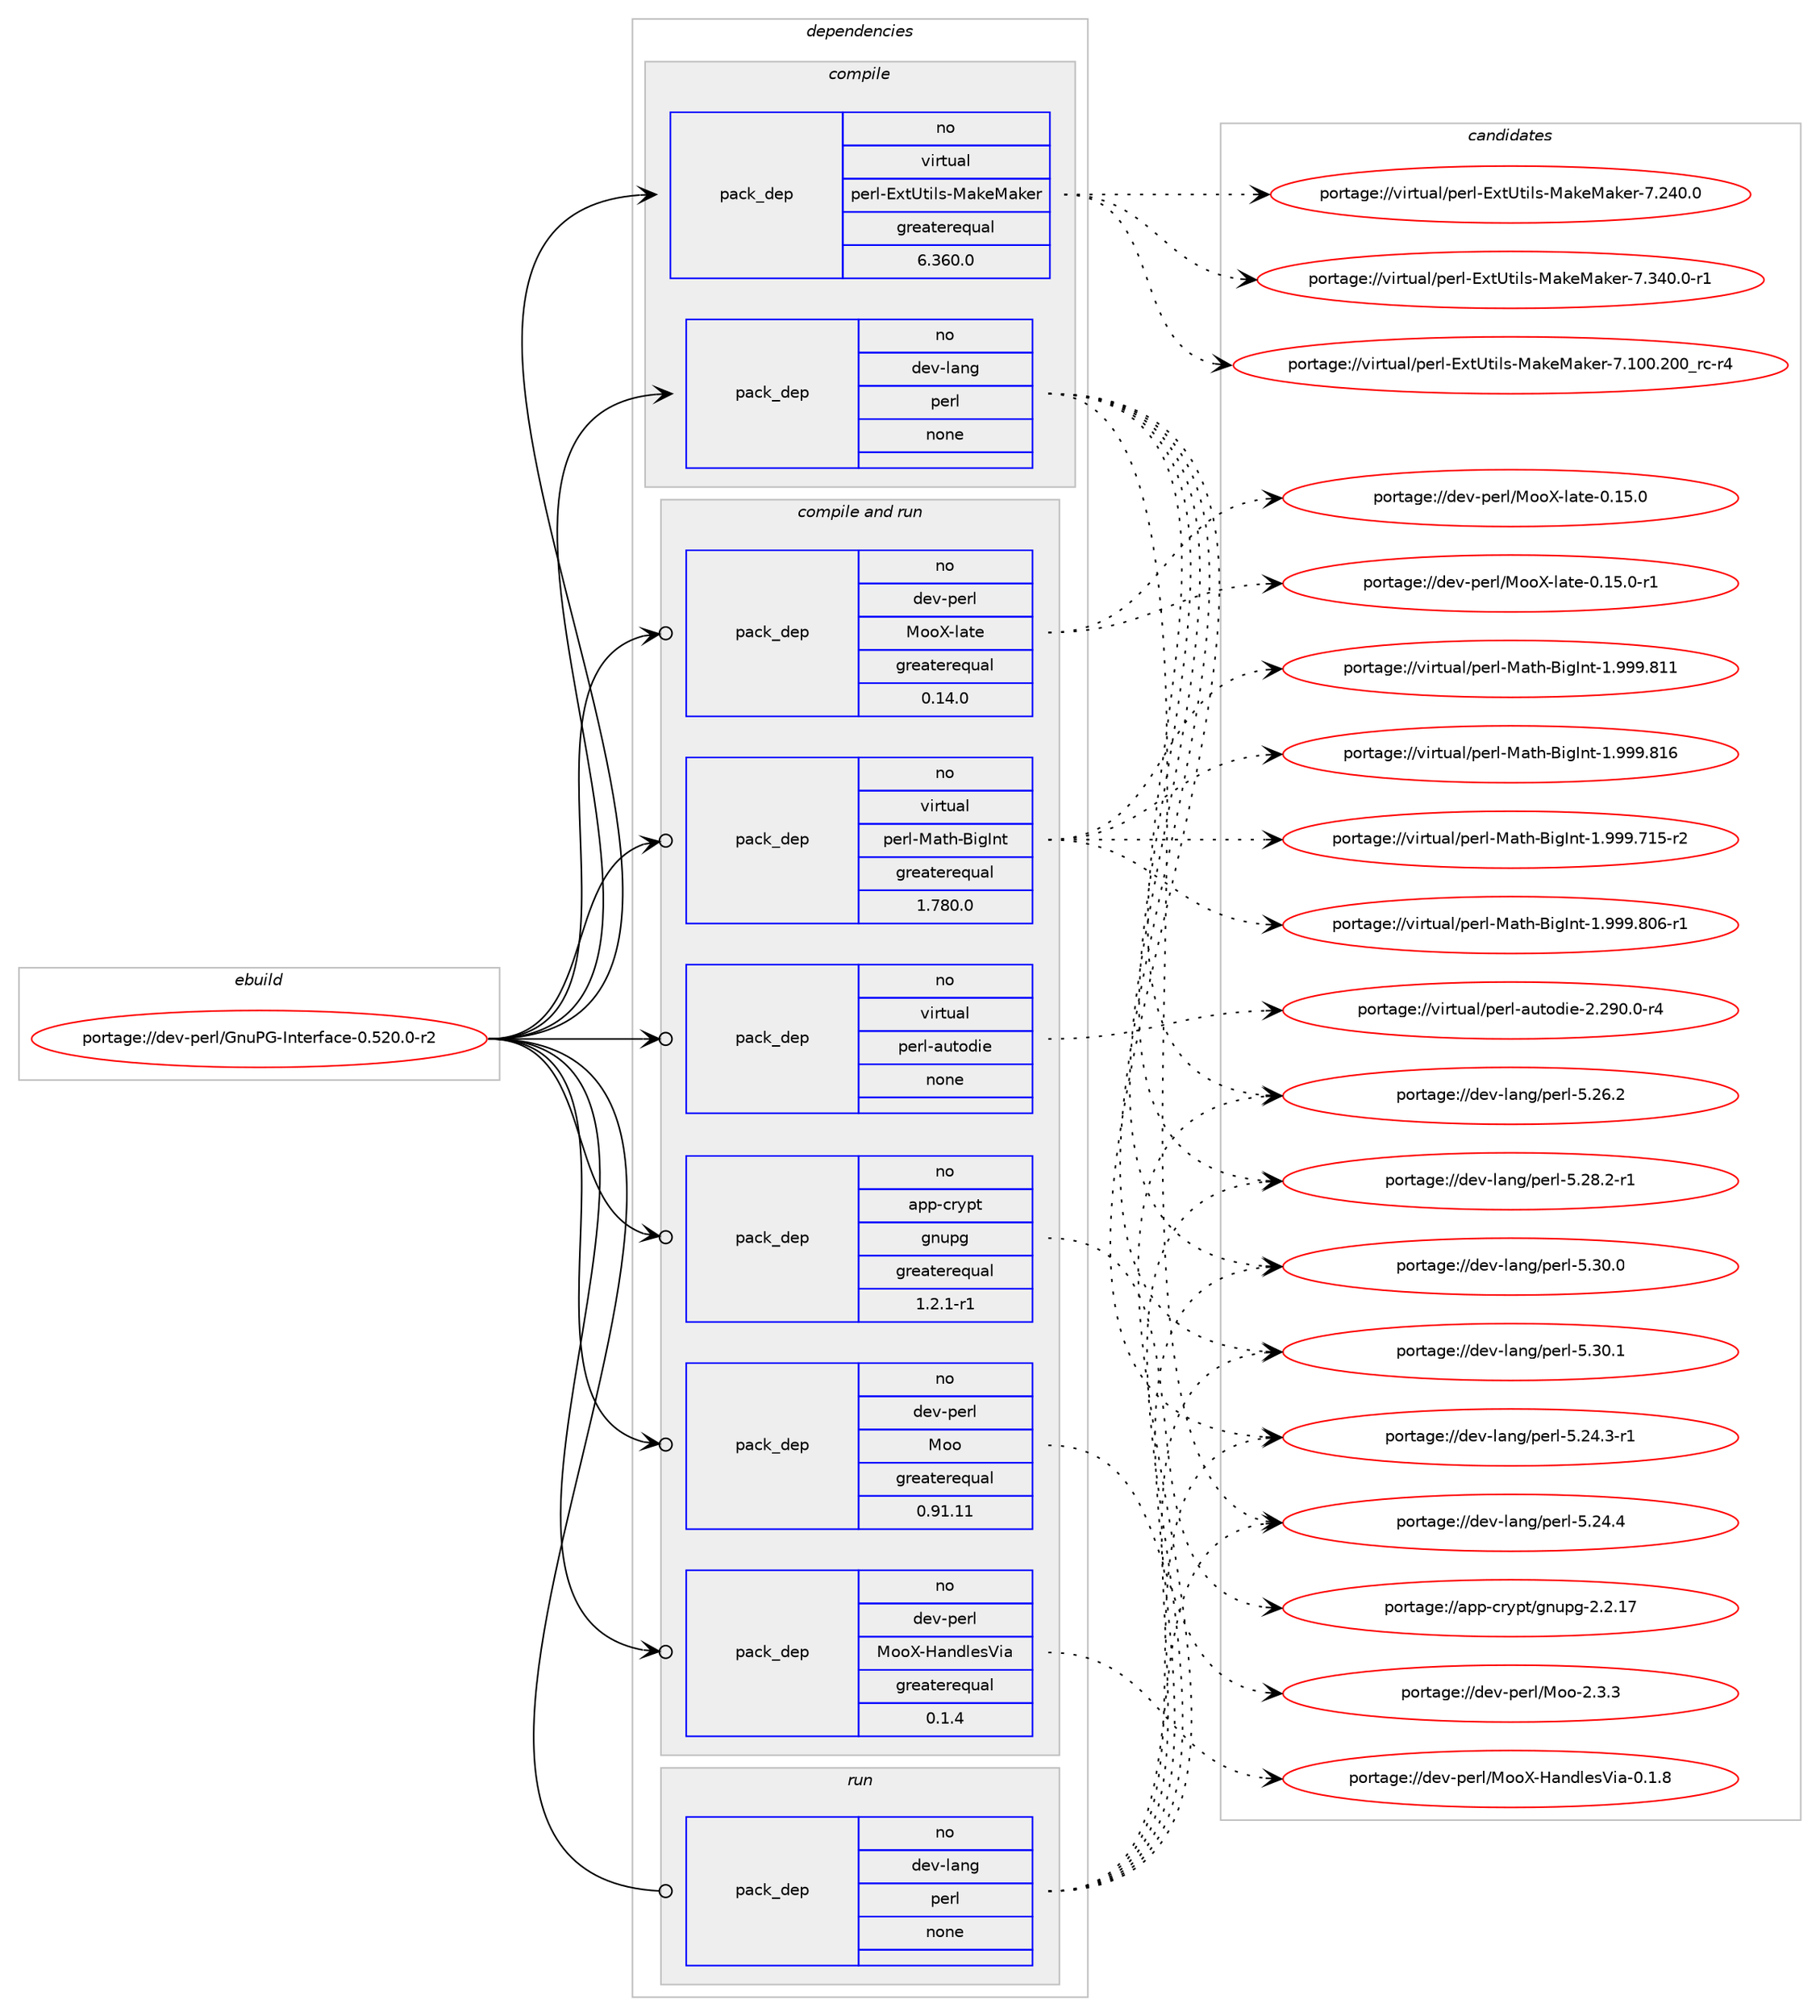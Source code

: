 digraph prolog {

# *************
# Graph options
# *************

newrank=true;
concentrate=true;
compound=true;
graph [rankdir=LR,fontname=Helvetica,fontsize=10,ranksep=1.5];#, ranksep=2.5, nodesep=0.2];
edge  [arrowhead=vee];
node  [fontname=Helvetica,fontsize=10];

# **********
# The ebuild
# **********

subgraph cluster_leftcol {
color=gray;
rank=same;
label=<<i>ebuild</i>>;
id [label="portage://dev-perl/GnuPG-Interface-0.520.0-r2", color=red, width=4, href="../dev-perl/GnuPG-Interface-0.520.0-r2.svg"];
}

# ****************
# The dependencies
# ****************

subgraph cluster_midcol {
color=gray;
label=<<i>dependencies</i>>;
subgraph cluster_compile {
fillcolor="#eeeeee";
style=filled;
label=<<i>compile</i>>;
subgraph pack87349 {
dependency113530 [label=<<TABLE BORDER="0" CELLBORDER="1" CELLSPACING="0" CELLPADDING="4" WIDTH="220"><TR><TD ROWSPAN="6" CELLPADDING="30">pack_dep</TD></TR><TR><TD WIDTH="110">no</TD></TR><TR><TD>dev-lang</TD></TR><TR><TD>perl</TD></TR><TR><TD>none</TD></TR><TR><TD></TD></TR></TABLE>>, shape=none, color=blue];
}
id:e -> dependency113530:w [weight=20,style="solid",arrowhead="vee"];
subgraph pack87350 {
dependency113531 [label=<<TABLE BORDER="0" CELLBORDER="1" CELLSPACING="0" CELLPADDING="4" WIDTH="220"><TR><TD ROWSPAN="6" CELLPADDING="30">pack_dep</TD></TR><TR><TD WIDTH="110">no</TD></TR><TR><TD>virtual</TD></TR><TR><TD>perl-ExtUtils-MakeMaker</TD></TR><TR><TD>greaterequal</TD></TR><TR><TD>6.360.0</TD></TR></TABLE>>, shape=none, color=blue];
}
id:e -> dependency113531:w [weight=20,style="solid",arrowhead="vee"];
}
subgraph cluster_compileandrun {
fillcolor="#eeeeee";
style=filled;
label=<<i>compile and run</i>>;
subgraph pack87351 {
dependency113532 [label=<<TABLE BORDER="0" CELLBORDER="1" CELLSPACING="0" CELLPADDING="4" WIDTH="220"><TR><TD ROWSPAN="6" CELLPADDING="30">pack_dep</TD></TR><TR><TD WIDTH="110">no</TD></TR><TR><TD>app-crypt</TD></TR><TR><TD>gnupg</TD></TR><TR><TD>greaterequal</TD></TR><TR><TD>1.2.1-r1</TD></TR></TABLE>>, shape=none, color=blue];
}
id:e -> dependency113532:w [weight=20,style="solid",arrowhead="odotvee"];
subgraph pack87352 {
dependency113533 [label=<<TABLE BORDER="0" CELLBORDER="1" CELLSPACING="0" CELLPADDING="4" WIDTH="220"><TR><TD ROWSPAN="6" CELLPADDING="30">pack_dep</TD></TR><TR><TD WIDTH="110">no</TD></TR><TR><TD>dev-perl</TD></TR><TR><TD>Moo</TD></TR><TR><TD>greaterequal</TD></TR><TR><TD>0.91.11</TD></TR></TABLE>>, shape=none, color=blue];
}
id:e -> dependency113533:w [weight=20,style="solid",arrowhead="odotvee"];
subgraph pack87353 {
dependency113534 [label=<<TABLE BORDER="0" CELLBORDER="1" CELLSPACING="0" CELLPADDING="4" WIDTH="220"><TR><TD ROWSPAN="6" CELLPADDING="30">pack_dep</TD></TR><TR><TD WIDTH="110">no</TD></TR><TR><TD>dev-perl</TD></TR><TR><TD>MooX-HandlesVia</TD></TR><TR><TD>greaterequal</TD></TR><TR><TD>0.1.4</TD></TR></TABLE>>, shape=none, color=blue];
}
id:e -> dependency113534:w [weight=20,style="solid",arrowhead="odotvee"];
subgraph pack87354 {
dependency113535 [label=<<TABLE BORDER="0" CELLBORDER="1" CELLSPACING="0" CELLPADDING="4" WIDTH="220"><TR><TD ROWSPAN="6" CELLPADDING="30">pack_dep</TD></TR><TR><TD WIDTH="110">no</TD></TR><TR><TD>dev-perl</TD></TR><TR><TD>MooX-late</TD></TR><TR><TD>greaterequal</TD></TR><TR><TD>0.14.0</TD></TR></TABLE>>, shape=none, color=blue];
}
id:e -> dependency113535:w [weight=20,style="solid",arrowhead="odotvee"];
subgraph pack87355 {
dependency113536 [label=<<TABLE BORDER="0" CELLBORDER="1" CELLSPACING="0" CELLPADDING="4" WIDTH="220"><TR><TD ROWSPAN="6" CELLPADDING="30">pack_dep</TD></TR><TR><TD WIDTH="110">no</TD></TR><TR><TD>virtual</TD></TR><TR><TD>perl-Math-BigInt</TD></TR><TR><TD>greaterequal</TD></TR><TR><TD>1.780.0</TD></TR></TABLE>>, shape=none, color=blue];
}
id:e -> dependency113536:w [weight=20,style="solid",arrowhead="odotvee"];
subgraph pack87356 {
dependency113537 [label=<<TABLE BORDER="0" CELLBORDER="1" CELLSPACING="0" CELLPADDING="4" WIDTH="220"><TR><TD ROWSPAN="6" CELLPADDING="30">pack_dep</TD></TR><TR><TD WIDTH="110">no</TD></TR><TR><TD>virtual</TD></TR><TR><TD>perl-autodie</TD></TR><TR><TD>none</TD></TR><TR><TD></TD></TR></TABLE>>, shape=none, color=blue];
}
id:e -> dependency113537:w [weight=20,style="solid",arrowhead="odotvee"];
}
subgraph cluster_run {
fillcolor="#eeeeee";
style=filled;
label=<<i>run</i>>;
subgraph pack87357 {
dependency113538 [label=<<TABLE BORDER="0" CELLBORDER="1" CELLSPACING="0" CELLPADDING="4" WIDTH="220"><TR><TD ROWSPAN="6" CELLPADDING="30">pack_dep</TD></TR><TR><TD WIDTH="110">no</TD></TR><TR><TD>dev-lang</TD></TR><TR><TD>perl</TD></TR><TR><TD>none</TD></TR><TR><TD></TD></TR></TABLE>>, shape=none, color=blue];
}
id:e -> dependency113538:w [weight=20,style="solid",arrowhead="odot"];
}
}

# **************
# The candidates
# **************

subgraph cluster_choices {
rank=same;
color=gray;
label=<<i>candidates</i>>;

subgraph choice87349 {
color=black;
nodesep=1;
choiceportage100101118451089711010347112101114108455346505246514511449 [label="portage://dev-lang/perl-5.24.3-r1", color=red, width=4,href="../dev-lang/perl-5.24.3-r1.svg"];
choiceportage10010111845108971101034711210111410845534650524652 [label="portage://dev-lang/perl-5.24.4", color=red, width=4,href="../dev-lang/perl-5.24.4.svg"];
choiceportage10010111845108971101034711210111410845534650544650 [label="portage://dev-lang/perl-5.26.2", color=red, width=4,href="../dev-lang/perl-5.26.2.svg"];
choiceportage100101118451089711010347112101114108455346505646504511449 [label="portage://dev-lang/perl-5.28.2-r1", color=red, width=4,href="../dev-lang/perl-5.28.2-r1.svg"];
choiceportage10010111845108971101034711210111410845534651484648 [label="portage://dev-lang/perl-5.30.0", color=red, width=4,href="../dev-lang/perl-5.30.0.svg"];
choiceportage10010111845108971101034711210111410845534651484649 [label="portage://dev-lang/perl-5.30.1", color=red, width=4,href="../dev-lang/perl-5.30.1.svg"];
dependency113530:e -> choiceportage100101118451089711010347112101114108455346505246514511449:w [style=dotted,weight="100"];
dependency113530:e -> choiceportage10010111845108971101034711210111410845534650524652:w [style=dotted,weight="100"];
dependency113530:e -> choiceportage10010111845108971101034711210111410845534650544650:w [style=dotted,weight="100"];
dependency113530:e -> choiceportage100101118451089711010347112101114108455346505646504511449:w [style=dotted,weight="100"];
dependency113530:e -> choiceportage10010111845108971101034711210111410845534651484648:w [style=dotted,weight="100"];
dependency113530:e -> choiceportage10010111845108971101034711210111410845534651484649:w [style=dotted,weight="100"];
}
subgraph choice87350 {
color=black;
nodesep=1;
choiceportage118105114116117971084711210111410845691201168511610510811545779710710177971071011144555464948484650484895114994511452 [label="portage://virtual/perl-ExtUtils-MakeMaker-7.100.200_rc-r4", color=red, width=4,href="../virtual/perl-ExtUtils-MakeMaker-7.100.200_rc-r4.svg"];
choiceportage118105114116117971084711210111410845691201168511610510811545779710710177971071011144555465052484648 [label="portage://virtual/perl-ExtUtils-MakeMaker-7.240.0", color=red, width=4,href="../virtual/perl-ExtUtils-MakeMaker-7.240.0.svg"];
choiceportage1181051141161179710847112101114108456912011685116105108115457797107101779710710111445554651524846484511449 [label="portage://virtual/perl-ExtUtils-MakeMaker-7.340.0-r1", color=red, width=4,href="../virtual/perl-ExtUtils-MakeMaker-7.340.0-r1.svg"];
dependency113531:e -> choiceportage118105114116117971084711210111410845691201168511610510811545779710710177971071011144555464948484650484895114994511452:w [style=dotted,weight="100"];
dependency113531:e -> choiceportage118105114116117971084711210111410845691201168511610510811545779710710177971071011144555465052484648:w [style=dotted,weight="100"];
dependency113531:e -> choiceportage1181051141161179710847112101114108456912011685116105108115457797107101779710710111445554651524846484511449:w [style=dotted,weight="100"];
}
subgraph choice87351 {
color=black;
nodesep=1;
choiceportage9711211245991141211121164710311011711210345504650464955 [label="portage://app-crypt/gnupg-2.2.17", color=red, width=4,href="../app-crypt/gnupg-2.2.17.svg"];
dependency113532:e -> choiceportage9711211245991141211121164710311011711210345504650464955:w [style=dotted,weight="100"];
}
subgraph choice87352 {
color=black;
nodesep=1;
choiceportage100101118451121011141084777111111455046514651 [label="portage://dev-perl/Moo-2.3.3", color=red, width=4,href="../dev-perl/Moo-2.3.3.svg"];
dependency113533:e -> choiceportage100101118451121011141084777111111455046514651:w [style=dotted,weight="100"];
}
subgraph choice87353 {
color=black;
nodesep=1;
choiceportage100101118451121011141084777111111884572971101001081011158610597454846494656 [label="portage://dev-perl/MooX-HandlesVia-0.1.8", color=red, width=4,href="../dev-perl/MooX-HandlesVia-0.1.8.svg"];
dependency113534:e -> choiceportage100101118451121011141084777111111884572971101001081011158610597454846494656:w [style=dotted,weight="100"];
}
subgraph choice87354 {
color=black;
nodesep=1;
choiceportage10010111845112101114108477711111188451089711610145484649534648 [label="portage://dev-perl/MooX-late-0.15.0", color=red, width=4,href="../dev-perl/MooX-late-0.15.0.svg"];
choiceportage100101118451121011141084777111111884510897116101454846495346484511449 [label="portage://dev-perl/MooX-late-0.15.0-r1", color=red, width=4,href="../dev-perl/MooX-late-0.15.0-r1.svg"];
dependency113535:e -> choiceportage10010111845112101114108477711111188451089711610145484649534648:w [style=dotted,weight="100"];
dependency113535:e -> choiceportage100101118451121011141084777111111884510897116101454846495346484511449:w [style=dotted,weight="100"];
}
subgraph choice87355 {
color=black;
nodesep=1;
choiceportage1181051141161179710847112101114108457797116104456610510373110116454946575757465549534511450 [label="portage://virtual/perl-Math-BigInt-1.999.715-r2", color=red, width=4,href="../virtual/perl-Math-BigInt-1.999.715-r2.svg"];
choiceportage1181051141161179710847112101114108457797116104456610510373110116454946575757465648544511449 [label="portage://virtual/perl-Math-BigInt-1.999.806-r1", color=red, width=4,href="../virtual/perl-Math-BigInt-1.999.806-r1.svg"];
choiceportage118105114116117971084711210111410845779711610445661051037311011645494657575746564949 [label="portage://virtual/perl-Math-BigInt-1.999.811", color=red, width=4,href="../virtual/perl-Math-BigInt-1.999.811.svg"];
choiceportage118105114116117971084711210111410845779711610445661051037311011645494657575746564954 [label="portage://virtual/perl-Math-BigInt-1.999.816", color=red, width=4,href="../virtual/perl-Math-BigInt-1.999.816.svg"];
dependency113536:e -> choiceportage1181051141161179710847112101114108457797116104456610510373110116454946575757465549534511450:w [style=dotted,weight="100"];
dependency113536:e -> choiceportage1181051141161179710847112101114108457797116104456610510373110116454946575757465648544511449:w [style=dotted,weight="100"];
dependency113536:e -> choiceportage118105114116117971084711210111410845779711610445661051037311011645494657575746564949:w [style=dotted,weight="100"];
dependency113536:e -> choiceportage118105114116117971084711210111410845779711610445661051037311011645494657575746564954:w [style=dotted,weight="100"];
}
subgraph choice87356 {
color=black;
nodesep=1;
choiceportage1181051141161179710847112101114108459711711611110010510145504650574846484511452 [label="portage://virtual/perl-autodie-2.290.0-r4", color=red, width=4,href="../virtual/perl-autodie-2.290.0-r4.svg"];
dependency113537:e -> choiceportage1181051141161179710847112101114108459711711611110010510145504650574846484511452:w [style=dotted,weight="100"];
}
subgraph choice87357 {
color=black;
nodesep=1;
choiceportage100101118451089711010347112101114108455346505246514511449 [label="portage://dev-lang/perl-5.24.3-r1", color=red, width=4,href="../dev-lang/perl-5.24.3-r1.svg"];
choiceportage10010111845108971101034711210111410845534650524652 [label="portage://dev-lang/perl-5.24.4", color=red, width=4,href="../dev-lang/perl-5.24.4.svg"];
choiceportage10010111845108971101034711210111410845534650544650 [label="portage://dev-lang/perl-5.26.2", color=red, width=4,href="../dev-lang/perl-5.26.2.svg"];
choiceportage100101118451089711010347112101114108455346505646504511449 [label="portage://dev-lang/perl-5.28.2-r1", color=red, width=4,href="../dev-lang/perl-5.28.2-r1.svg"];
choiceportage10010111845108971101034711210111410845534651484648 [label="portage://dev-lang/perl-5.30.0", color=red, width=4,href="../dev-lang/perl-5.30.0.svg"];
choiceportage10010111845108971101034711210111410845534651484649 [label="portage://dev-lang/perl-5.30.1", color=red, width=4,href="../dev-lang/perl-5.30.1.svg"];
dependency113538:e -> choiceportage100101118451089711010347112101114108455346505246514511449:w [style=dotted,weight="100"];
dependency113538:e -> choiceportage10010111845108971101034711210111410845534650524652:w [style=dotted,weight="100"];
dependency113538:e -> choiceportage10010111845108971101034711210111410845534650544650:w [style=dotted,weight="100"];
dependency113538:e -> choiceportage100101118451089711010347112101114108455346505646504511449:w [style=dotted,weight="100"];
dependency113538:e -> choiceportage10010111845108971101034711210111410845534651484648:w [style=dotted,weight="100"];
dependency113538:e -> choiceportage10010111845108971101034711210111410845534651484649:w [style=dotted,weight="100"];
}
}

}
